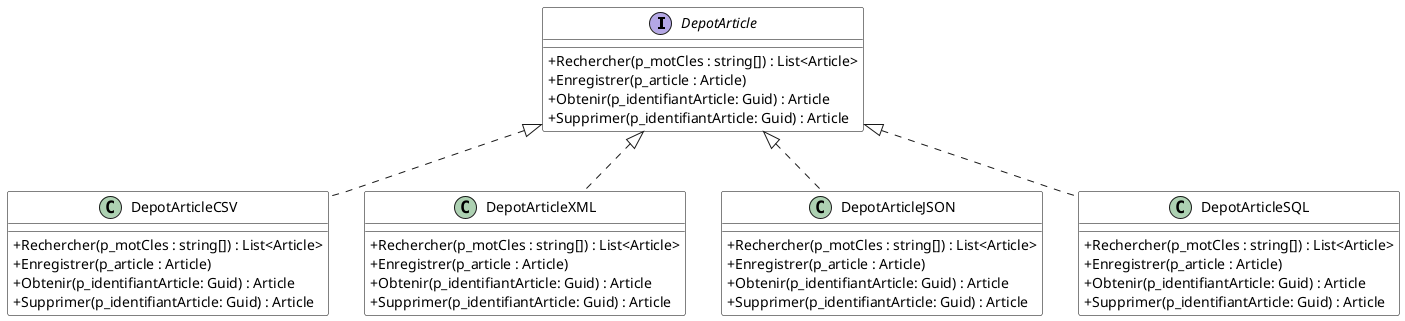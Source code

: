 @startuml LSP_v01

skinparam classAttributeIconSize 0
skinparam class {
    BackgroundColor White
    BorderColor #000
}
allowmixing
'skinparam linetype ortho

interface DepotArticle {
    + Rechercher(p_motCles : string[]) : List<Article>
    + Enregistrer(p_article : Article)
    + Obtenir(p_identifiantArticle: Guid) : Article
    + Supprimer(p_identifiantArticle: Guid) : Article
}

class DepotArticleCSV {
    + Rechercher(p_motCles : string[]) : List<Article>
    + Enregistrer(p_article : Article)
    + Obtenir(p_identifiantArticle: Guid) : Article
    + Supprimer(p_identifiantArticle: Guid) : Article
}

class DepotArticleXML {
    + Rechercher(p_motCles : string[]) : List<Article>
    + Enregistrer(p_article : Article)
    + Obtenir(p_identifiantArticle: Guid) : Article
    + Supprimer(p_identifiantArticle: Guid) : Article
}

class DepotArticleJSON {
    + Rechercher(p_motCles : string[]) : List<Article>
    + Enregistrer(p_article : Article)
    + Obtenir(p_identifiantArticle: Guid) : Article
    + Supprimer(p_identifiantArticle: Guid) : Article
}

class DepotArticleSQL {
    + Rechercher(p_motCles : string[]) : List<Article>
    + Enregistrer(p_article : Article)
    + Obtenir(p_identifiantArticle: Guid) : Article
    + Supprimer(p_identifiantArticle: Guid) : Article
}

DepotArticle <|.. DepotArticleCSV
DepotArticle <|.. DepotArticleXML
DepotArticle <|.. DepotArticleJSON
DepotArticle <|.. DepotArticleSQL

@enduml